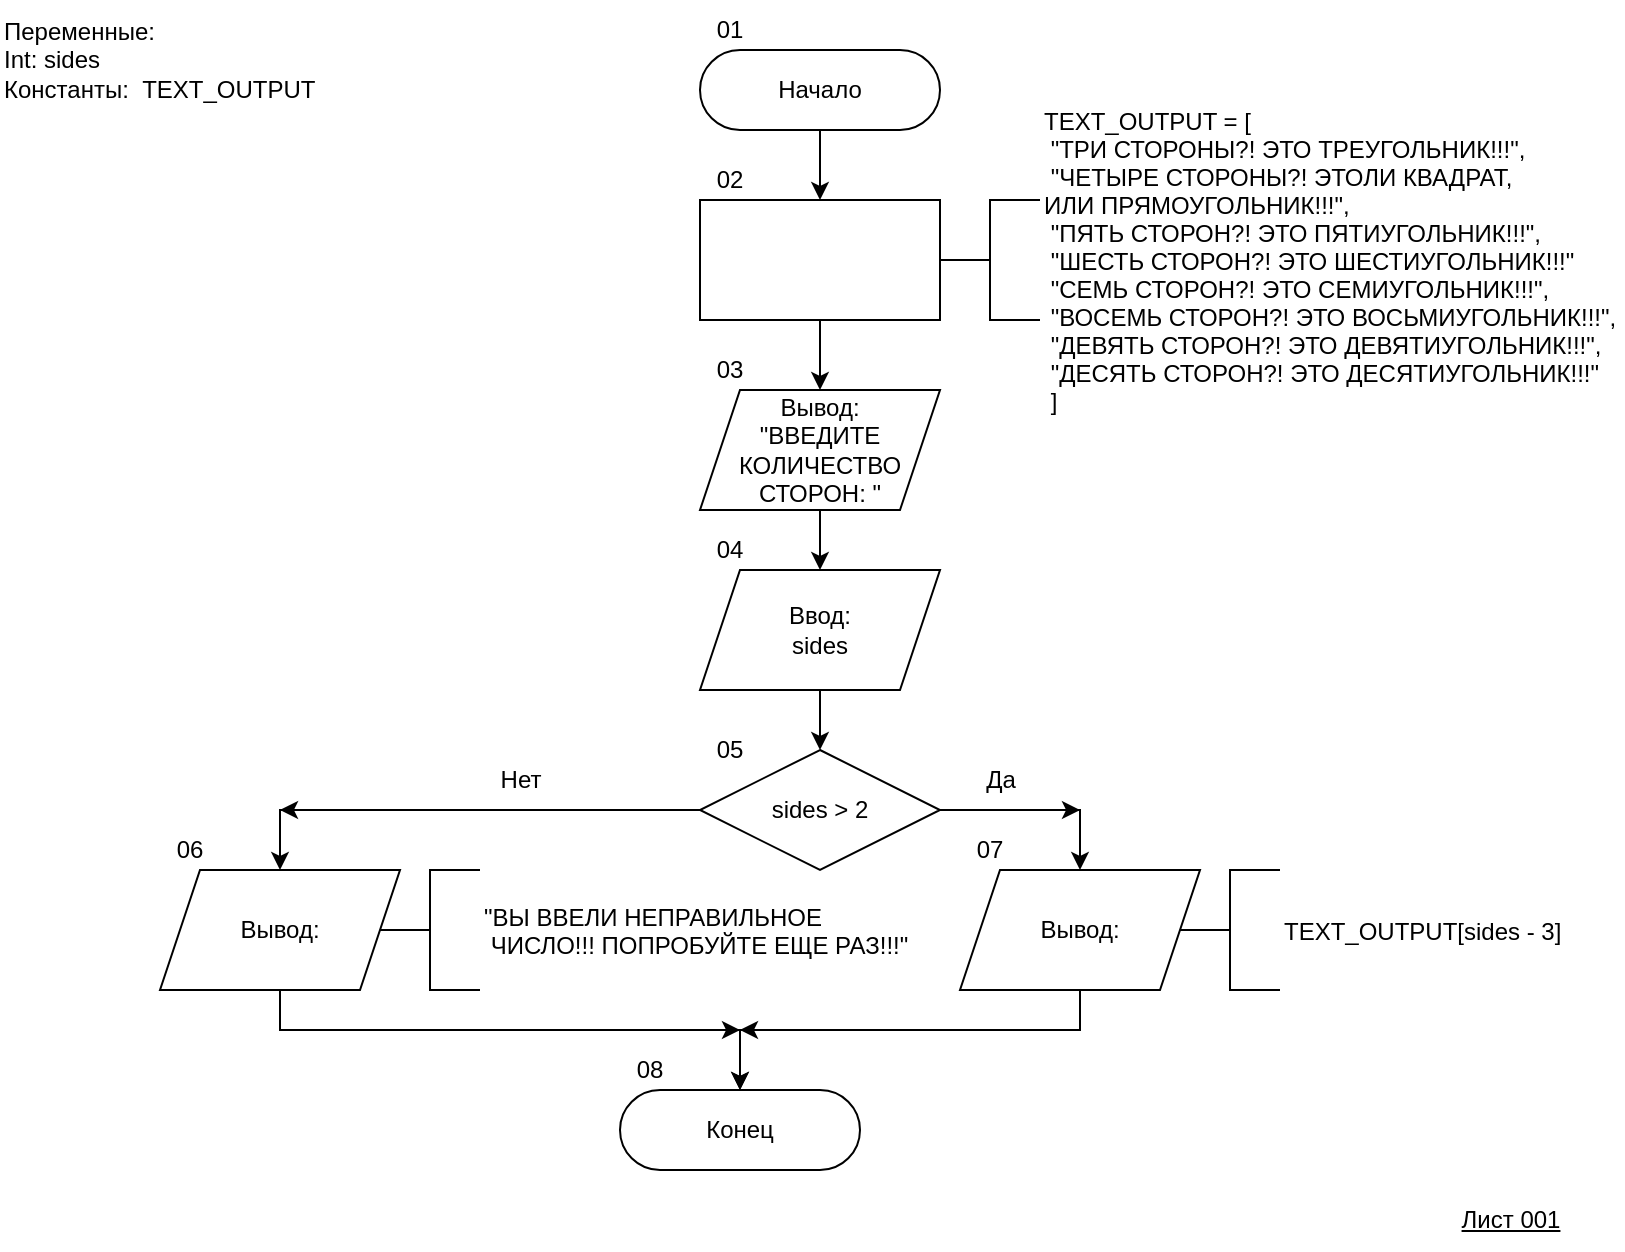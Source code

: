<mxfile version="24.7.17">
  <diagram name="Страница — 1" id="6wFXsTC3wmawz4YKko3p">
    <mxGraphModel dx="1035" dy="627" grid="1" gridSize="10" guides="1" tooltips="1" connect="0" arrows="1" fold="1" page="1" pageScale="1" pageWidth="827" pageHeight="1169" math="0" shadow="0">
      <root>
        <mxCell id="0" />
        <mxCell id="1" parent="0" />
        <mxCell id="HiH70yQiGaBMopknt4kz-10" style="edgeStyle=orthogonalEdgeStyle;rounded=0;orthogonalLoop=1;jettySize=auto;html=1;entryX=0.5;entryY=0;entryDx=0;entryDy=0;" edge="1" parent="1" source="HiH70yQiGaBMopknt4kz-3" target="HiH70yQiGaBMopknt4kz-4">
          <mxGeometry relative="1" as="geometry" />
        </mxCell>
        <mxCell id="HiH70yQiGaBMopknt4kz-3" value="Начало" style="rounded=1;whiteSpace=wrap;html=1;arcSize=50;" vertex="1" parent="1">
          <mxGeometry x="360.0" y="40" width="120" height="40" as="geometry" />
        </mxCell>
        <mxCell id="HiH70yQiGaBMopknt4kz-9" style="edgeStyle=orthogonalEdgeStyle;rounded=0;orthogonalLoop=1;jettySize=auto;html=1;entryX=0.5;entryY=0;entryDx=0;entryDy=0;" edge="1" parent="1" source="HiH70yQiGaBMopknt4kz-4" target="HiH70yQiGaBMopknt4kz-7">
          <mxGeometry relative="1" as="geometry" />
        </mxCell>
        <mxCell id="HiH70yQiGaBMopknt4kz-4" value="" style="rounded=0;whiteSpace=wrap;html=1;" vertex="1" parent="1">
          <mxGeometry x="360.0" y="115" width="120" height="60" as="geometry" />
        </mxCell>
        <mxCell id="HiH70yQiGaBMopknt4kz-5" value="TEXT_OUTPUT = [ &#xa; &quot;ТРИ СТОРОНЫ?! ЭТО ТРЕУГОЛЬНИК!!!&quot;, &#xa; &quot;ЧЕТЫРЕ СТОРОНЫ?! ЭТОЛИ КВАДРАТ, &#xa;ИЛИ ПРЯМОУГОЛЬНИК!!!&quot;, &#xa; &quot;ПЯТЬ СТОРОН?! ЭТО ПЯТИУГОЛЬНИК!!!&quot;, &#xa; &quot;ШЕСТЬ СТОРОН?! ЭТО ШЕСТИУГОЛЬНИК!!!&quot; &#xa; &quot;СЕМЬ СТОРОН?! ЭТО СЕМИУГОЛЬНИК!!!&quot;, &#xa; &quot;ВОСЕМЬ СТОРОН?! ЭТО ВОСЬМИУГОЛЬНИК!!!&quot;, &#xa; &quot;ДЕВЯТЬ СТОРОН?! ЭТО ДЕВЯТИУГОЛЬНИК!!!&quot;, &#xa; &quot;ДЕСЯТЬ СТОРОН?! ЭТО ДЕСЯТИУГОЛЬНИК!!!&quot; &#xa; ] " style="strokeWidth=1;shape=mxgraph.flowchart.annotation_2;align=left;labelPosition=right;pointerEvents=1;" vertex="1" parent="1">
          <mxGeometry x="480" y="115" width="50" height="60" as="geometry" />
        </mxCell>
        <mxCell id="HiH70yQiGaBMopknt4kz-6" style="edgeStyle=orthogonalEdgeStyle;rounded=0;orthogonalLoop=1;jettySize=auto;html=1;entryX=0.5;entryY=0;entryDx=0;entryDy=0;" edge="1" source="HiH70yQiGaBMopknt4kz-7" target="HiH70yQiGaBMopknt4kz-8" parent="1">
          <mxGeometry relative="1" as="geometry" />
        </mxCell>
        <mxCell id="HiH70yQiGaBMopknt4kz-7" value="&lt;div&gt;Вывод:&lt;/div&gt;&lt;div&gt;&lt;span style=&quot;text-align: left;&quot;&gt;&quot;ВВЕДИТЕ КОЛИЧЕСТВО СТОРОН: &quot;&lt;/span&gt;&lt;br&gt;&lt;/div&gt;" style="shape=parallelogram;perimeter=parallelogramPerimeter;whiteSpace=wrap;html=1;fixedSize=1;" vertex="1" parent="1">
          <mxGeometry x="360" y="210" width="120" height="60" as="geometry" />
        </mxCell>
        <mxCell id="HiH70yQiGaBMopknt4kz-17" style="edgeStyle=orthogonalEdgeStyle;rounded=0;orthogonalLoop=1;jettySize=auto;html=1;entryX=0.5;entryY=0;entryDx=0;entryDy=0;" edge="1" parent="1" source="HiH70yQiGaBMopknt4kz-8" target="HiH70yQiGaBMopknt4kz-11">
          <mxGeometry relative="1" as="geometry" />
        </mxCell>
        <mxCell id="HiH70yQiGaBMopknt4kz-8" value="Ввод:&lt;div&gt;sides&lt;/div&gt;" style="shape=parallelogram;perimeter=parallelogramPerimeter;whiteSpace=wrap;html=1;fixedSize=1;" vertex="1" parent="1">
          <mxGeometry x="360" y="300" width="120" height="60" as="geometry" />
        </mxCell>
        <mxCell id="HiH70yQiGaBMopknt4kz-15" style="edgeStyle=orthogonalEdgeStyle;rounded=0;orthogonalLoop=1;jettySize=auto;html=1;entryX=0.5;entryY=0;entryDx=0;entryDy=0;exitX=0;exitY=0.5;exitDx=0;exitDy=0;" edge="1" parent="1" source="HiH70yQiGaBMopknt4kz-11" target="HiH70yQiGaBMopknt4kz-14">
          <mxGeometry relative="1" as="geometry">
            <mxPoint x="170.0" y="450" as="sourcePoint" />
          </mxGeometry>
        </mxCell>
        <mxCell id="HiH70yQiGaBMopknt4kz-11" value="sides &amp;gt; 2" style="rhombus;whiteSpace=wrap;html=1;" vertex="1" parent="1">
          <mxGeometry x="360.0" y="390" width="120" height="60" as="geometry" />
        </mxCell>
        <mxCell id="HiH70yQiGaBMopknt4kz-24" style="edgeStyle=orthogonalEdgeStyle;rounded=0;orthogonalLoop=1;jettySize=auto;html=1;entryX=0.5;entryY=0;entryDx=0;entryDy=0;" edge="1" parent="1" source="HiH70yQiGaBMopknt4kz-12" target="HiH70yQiGaBMopknt4kz-22">
          <mxGeometry relative="1" as="geometry">
            <Array as="points">
              <mxPoint x="550" y="530" />
              <mxPoint x="380" y="530" />
            </Array>
          </mxGeometry>
        </mxCell>
        <mxCell id="HiH70yQiGaBMopknt4kz-12" value="&lt;div&gt;Вывод:&lt;/div&gt;" style="shape=parallelogram;perimeter=parallelogramPerimeter;whiteSpace=wrap;html=1;fixedSize=1;" vertex="1" parent="1">
          <mxGeometry x="490" y="450" width="120" height="60" as="geometry" />
        </mxCell>
        <mxCell id="HiH70yQiGaBMopknt4kz-13" style="edgeStyle=orthogonalEdgeStyle;rounded=0;orthogonalLoop=1;jettySize=auto;html=1;entryX=0.5;entryY=0;entryDx=0;entryDy=0;" edge="1" parent="1" source="HiH70yQiGaBMopknt4kz-11" target="HiH70yQiGaBMopknt4kz-12">
          <mxGeometry relative="1" as="geometry" />
        </mxCell>
        <mxCell id="HiH70yQiGaBMopknt4kz-23" style="edgeStyle=orthogonalEdgeStyle;rounded=0;orthogonalLoop=1;jettySize=auto;html=1;" edge="1" parent="1" source="HiH70yQiGaBMopknt4kz-14" target="HiH70yQiGaBMopknt4kz-22">
          <mxGeometry relative="1" as="geometry">
            <Array as="points">
              <mxPoint x="150" y="530" />
              <mxPoint x="380" y="530" />
            </Array>
          </mxGeometry>
        </mxCell>
        <mxCell id="HiH70yQiGaBMopknt4kz-14" value="&lt;div&gt;Вывод:&lt;/div&gt;" style="shape=parallelogram;perimeter=parallelogramPerimeter;whiteSpace=wrap;html=1;fixedSize=1;" vertex="1" parent="1">
          <mxGeometry x="90" y="450" width="120" height="60" as="geometry" />
        </mxCell>
        <mxCell id="HiH70yQiGaBMopknt4kz-16" value="TEXT_OUTPUT[sides - 3]" style="strokeWidth=1;shape=mxgraph.flowchart.annotation_2;align=left;labelPosition=right;pointerEvents=1;" vertex="1" parent="1">
          <mxGeometry x="600" y="450" width="50" height="60" as="geometry" />
        </mxCell>
        <mxCell id="HiH70yQiGaBMopknt4kz-18" value="&quot;ВЫ ВВЕЛИ НЕПРАВИЛЬНОЕ&#xa; ЧИСЛО!!! ПОПРОБУЙТЕ ЕЩЕ РАЗ!!!&quot;" style="strokeWidth=1;shape=mxgraph.flowchart.annotation_2;align=left;labelPosition=right;pointerEvents=1;" vertex="1" parent="1">
          <mxGeometry x="200" y="450" width="50" height="60" as="geometry" />
        </mxCell>
        <mxCell id="HiH70yQiGaBMopknt4kz-19" value="Переменные:&lt;div&gt;Int: sides&lt;br&gt;&lt;div&gt;Константы:&amp;nbsp; TEXT_OUTPUT&lt;span style=&quot;background-color: initial; white-space-collapse: preserve;&quot;&gt;&#x9;&lt;/span&gt;&lt;/div&gt;&lt;/div&gt;" style="text;html=1;align=left;verticalAlign=middle;resizable=0;points=[];autosize=1;strokeColor=none;fillColor=none;" vertex="1" parent="1">
          <mxGeometry x="10" y="15" width="180" height="60" as="geometry" />
        </mxCell>
        <mxCell id="HiH70yQiGaBMopknt4kz-20" value="" style="endArrow=classic;html=1;rounded=0;" edge="1" parent="1">
          <mxGeometry width="50" height="50" relative="1" as="geometry">
            <mxPoint x="190.0" y="420" as="sourcePoint" />
            <mxPoint x="150.0" y="420" as="targetPoint" />
          </mxGeometry>
        </mxCell>
        <mxCell id="HiH70yQiGaBMopknt4kz-21" value="" style="endArrow=classic;html=1;rounded=0;" edge="1" parent="1">
          <mxGeometry width="50" height="50" relative="1" as="geometry">
            <mxPoint x="510.0" y="420" as="sourcePoint" />
            <mxPoint x="550.0" y="420" as="targetPoint" />
          </mxGeometry>
        </mxCell>
        <mxCell id="HiH70yQiGaBMopknt4kz-22" value="Конец" style="rounded=1;whiteSpace=wrap;html=1;arcSize=50;" vertex="1" parent="1">
          <mxGeometry x="320.0" y="560" width="120" height="40" as="geometry" />
        </mxCell>
        <mxCell id="HiH70yQiGaBMopknt4kz-25" value="" style="endArrow=classic;html=1;rounded=0;" edge="1" parent="1">
          <mxGeometry width="50" height="50" relative="1" as="geometry">
            <mxPoint x="340.0" y="530" as="sourcePoint" />
            <mxPoint x="380.0" y="530" as="targetPoint" />
          </mxGeometry>
        </mxCell>
        <mxCell id="HiH70yQiGaBMopknt4kz-26" value="" style="endArrow=classic;html=1;rounded=0;" edge="1" parent="1">
          <mxGeometry width="50" height="50" relative="1" as="geometry">
            <mxPoint x="420.0" y="530" as="sourcePoint" />
            <mxPoint x="380.0" y="530" as="targetPoint" />
          </mxGeometry>
        </mxCell>
        <mxCell id="HiH70yQiGaBMopknt4kz-27" value="&lt;div&gt;Лист 001&lt;/div&gt;" style="text;html=1;align=center;verticalAlign=middle;resizable=0;points=[];autosize=1;strokeColor=none;fillColor=none;fontStyle=4" vertex="1" parent="1">
          <mxGeometry x="730" y="610.0" width="70" height="30" as="geometry" />
        </mxCell>
        <mxCell id="HiH70yQiGaBMopknt4kz-28" value="01" style="text;html=1;align=center;verticalAlign=middle;whiteSpace=wrap;rounded=0;" vertex="1" parent="1">
          <mxGeometry x="360" y="20" width="30" height="20" as="geometry" />
        </mxCell>
        <mxCell id="HiH70yQiGaBMopknt4kz-29" value="02" style="text;html=1;align=center;verticalAlign=middle;whiteSpace=wrap;rounded=0;" vertex="1" parent="1">
          <mxGeometry x="360" y="95" width="30" height="20" as="geometry" />
        </mxCell>
        <mxCell id="HiH70yQiGaBMopknt4kz-30" value="03" style="text;html=1;align=center;verticalAlign=middle;whiteSpace=wrap;rounded=0;" vertex="1" parent="1">
          <mxGeometry x="360" y="190" width="30" height="20" as="geometry" />
        </mxCell>
        <mxCell id="HiH70yQiGaBMopknt4kz-31" value="04" style="text;html=1;align=center;verticalAlign=middle;whiteSpace=wrap;rounded=0;" vertex="1" parent="1">
          <mxGeometry x="360" y="280" width="30" height="20" as="geometry" />
        </mxCell>
        <mxCell id="HiH70yQiGaBMopknt4kz-32" value="05" style="text;html=1;align=center;verticalAlign=middle;whiteSpace=wrap;rounded=0;" vertex="1" parent="1">
          <mxGeometry x="360" y="380" width="30" height="20" as="geometry" />
        </mxCell>
        <mxCell id="HiH70yQiGaBMopknt4kz-33" value="06" style="text;html=1;align=center;verticalAlign=middle;whiteSpace=wrap;rounded=0;" vertex="1" parent="1">
          <mxGeometry x="90" y="430" width="30" height="20" as="geometry" />
        </mxCell>
        <mxCell id="HiH70yQiGaBMopknt4kz-34" value="07" style="text;html=1;align=center;verticalAlign=middle;whiteSpace=wrap;rounded=0;" vertex="1" parent="1">
          <mxGeometry x="490" y="430" width="30" height="20" as="geometry" />
        </mxCell>
        <mxCell id="HiH70yQiGaBMopknt4kz-35" value="08" style="text;html=1;align=center;verticalAlign=middle;whiteSpace=wrap;rounded=0;" vertex="1" parent="1">
          <mxGeometry x="320" y="540" width="30" height="20" as="geometry" />
        </mxCell>
        <mxCell id="HiH70yQiGaBMopknt4kz-36" value="Да" style="text;html=1;align=center;verticalAlign=middle;resizable=0;points=[];autosize=1;strokeColor=none;fillColor=none;" vertex="1" parent="1">
          <mxGeometry x="490" y="390" width="40" height="30" as="geometry" />
        </mxCell>
        <mxCell id="HiH70yQiGaBMopknt4kz-37" value="Нет" style="text;html=1;align=center;verticalAlign=middle;resizable=0;points=[];autosize=1;strokeColor=none;fillColor=none;" vertex="1" parent="1">
          <mxGeometry x="250" y="390" width="40" height="30" as="geometry" />
        </mxCell>
      </root>
    </mxGraphModel>
  </diagram>
</mxfile>
